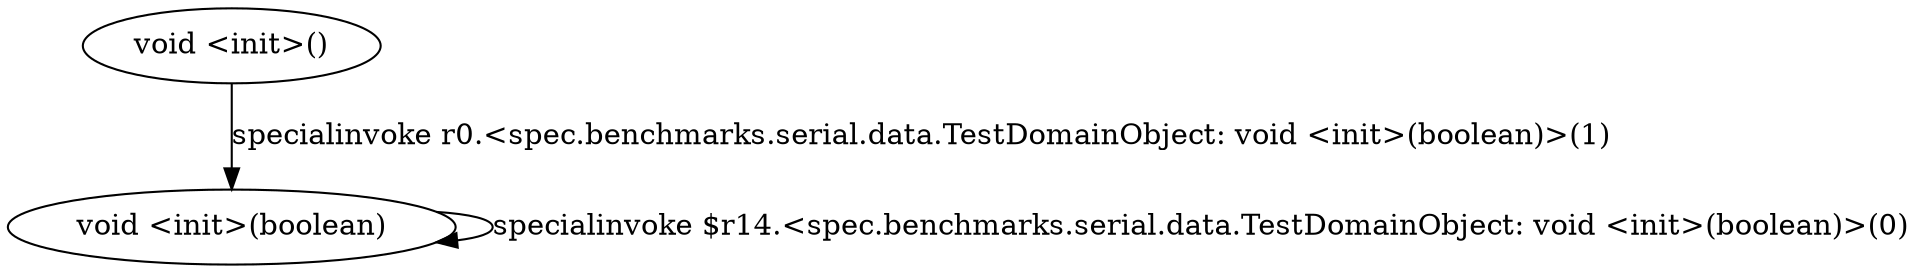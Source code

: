digraph g {
0[label="void <init>()"]
1[label="void <init>(boolean)"]
0->1[label="specialinvoke r0.<spec.benchmarks.serial.data.TestDomainObject: void <init>(boolean)>(1)"]
1->1[label="specialinvoke $r14.<spec.benchmarks.serial.data.TestDomainObject: void <init>(boolean)>(0)"]
}